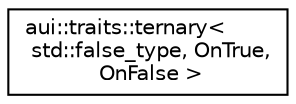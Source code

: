 digraph "Graphical Class Hierarchy"
{
 // LATEX_PDF_SIZE
  edge [fontname="Helvetica",fontsize="10",labelfontname="Helvetica",labelfontsize="10"];
  node [fontname="Helvetica",fontsize="10",shape=record];
  rankdir="LR";
  Node0 [label="aui::traits::ternary\<\l std::false_type, OnTrue,\l OnFalse \>",height=0.2,width=0.4,color="black", fillcolor="white", style="filled",URL="$structaui_1_1traits_1_1ternary_3_01std_1_1false__type_00_01OnTrue_00_01OnFalse_01_4.html",tooltip=" "];
}
